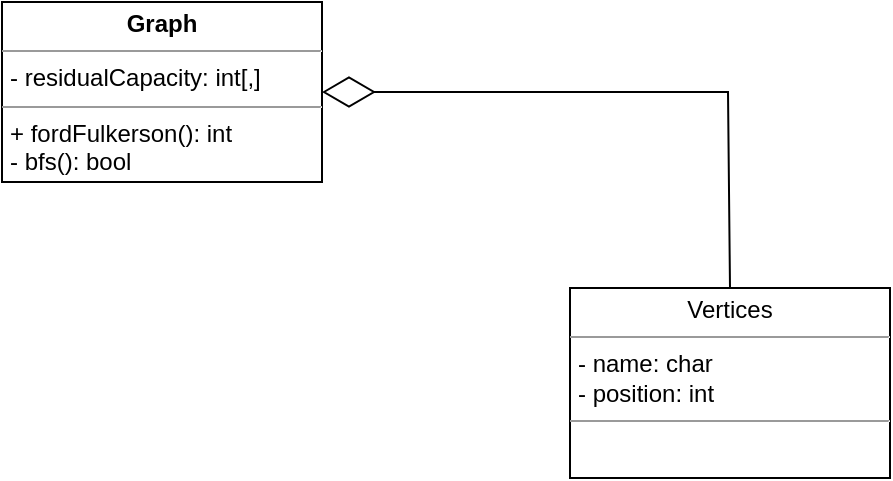 <mxfile version="12.1.7" type="device" pages="2"><diagram id="DnCk_0mSEzOWGF-JRL8x" name="Page-1"><mxGraphModel dx="1392" dy="722" grid="0" gridSize="10" guides="1" tooltips="1" connect="1" arrows="1" fold="1" page="1" pageScale="1" pageWidth="827" pageHeight="1169" math="0" shadow="0"><root><mxCell id="0"/><mxCell id="1" parent="0"/><mxCell id="WgxhPuPm25IXaY8rM-F2-1" value="&lt;p style=&quot;margin: 0px ; margin-top: 4px ; text-align: center&quot;&gt;&lt;b&gt;Graph&lt;/b&gt;&lt;/p&gt;&lt;hr size=&quot;1&quot;&gt;&lt;p style=&quot;margin: 0px ; margin-left: 4px&quot;&gt;- residualCapacity: int[,]&lt;/p&gt;&lt;hr size=&quot;1&quot;&gt;&lt;p style=&quot;margin: 0px ; margin-left: 4px&quot;&gt;+ fordFulkerson(): int&lt;/p&gt;&lt;p style=&quot;margin: 0px ; margin-left: 4px&quot;&gt;- bfs(): bool&lt;br&gt;&lt;/p&gt;" style="verticalAlign=top;align=left;overflow=fill;fontSize=12;fontFamily=Helvetica;html=1;" parent="1" vertex="1"><mxGeometry x="304" y="186" width="160" height="90" as="geometry"/></mxCell><mxCell id="WgxhPuPm25IXaY8rM-F2-2" value="&lt;p style=&quot;margin: 0px ; margin-top: 4px ; text-align: center&quot;&gt;Vertices &lt;/p&gt;&lt;hr size=&quot;1&quot;&gt;&lt;p style=&quot;margin: 0px ; margin-left: 4px&quot;&gt;- name: char&lt;/p&gt;&lt;p style=&quot;margin: 0px ; margin-left: 4px&quot;&gt;- position: int&lt;br&gt;&lt;/p&gt;&lt;hr size=&quot;1&quot;&gt;&lt;p style=&quot;margin: 0px ; margin-left: 4px&quot;&gt;&lt;br&gt;&lt;/p&gt;" style="verticalAlign=top;align=left;overflow=fill;fontSize=12;fontFamily=Helvetica;html=1;" parent="1" vertex="1"><mxGeometry x="588" y="329" width="160" height="95" as="geometry"/></mxCell><mxCell id="WgxhPuPm25IXaY8rM-F2-3" value="" style="endArrow=diamondThin;endFill=0;endSize=24;html=1;entryX=1;entryY=0.5;entryDx=0;entryDy=0;exitX=0.5;exitY=0;exitDx=0;exitDy=0;rounded=0;" parent="1" source="WgxhPuPm25IXaY8rM-F2-2" target="WgxhPuPm25IXaY8rM-F2-1" edge="1"><mxGeometry width="160" relative="1" as="geometry"><mxPoint x="304" y="422" as="sourcePoint"/><mxPoint x="464" y="422" as="targetPoint"/><Array as="points"><mxPoint x="667" y="231"/></Array></mxGeometry></mxCell></root></mxGraphModel></diagram><diagram id="pY519058lPVYneRfUzdl" name="Page-2"><mxGraphModel dx="1160" dy="602" grid="0" gridSize="10" guides="1" tooltips="1" connect="1" arrows="1" fold="1" page="1" pageScale="1" pageWidth="827" pageHeight="1169" math="0" shadow="0"><root><mxCell id="ia5X06MQNBD3louQFt9q-0"/><mxCell id="ia5X06MQNBD3louQFt9q-1" parent="ia5X06MQNBD3louQFt9q-0"/><mxCell id="SehW27bHqkqFj5yepH6c-0" value="&lt;p style=&quot;margin: 0px ; margin-top: 4px ; text-align: center&quot;&gt;&lt;b&gt;Graph&lt;/b&gt;&lt;/p&gt;&lt;hr size=&quot;1&quot;&gt;&lt;p style=&quot;margin: 0px ; margin-left: 4px&quot;&gt;- residualCapacity: int[,]&lt;/p&gt;&lt;p style=&quot;margin: 0px ; margin-left: 4px&quot;&gt;- s: Vertices&lt;/p&gt;&lt;p style=&quot;margin: 0px ; margin-left: 4px&quot;&gt;- t: Vertices&lt;/p&gt;&lt;hr size=&quot;1&quot;&gt;&lt;p style=&quot;margin: 0px ; margin-left: 4px&quot;&gt;+ Graph()&lt;/p&gt;&lt;p style=&quot;margin: 0px ; margin-left: 4px&quot;&gt;+ Graph(в matrix: int[,])&lt;/p&gt;&lt;p style=&quot;margin: 0px ; margin-left: 4px&quot;&gt;+&amp;nbsp;&lt;i&gt;findMaxFlow&lt;/i&gt;(): int&lt;/p&gt;&lt;p style=&quot;margin: 0px ; margin-left: 4px&quot;&gt;- bfs(): bool&lt;br&gt;&lt;/p&gt;" style="verticalAlign=top;align=left;overflow=fill;fontSize=12;fontFamily=Times New Roman;html=1;" parent="ia5X06MQNBD3louQFt9q-1" vertex="1"><mxGeometry x="270" y="180" width="160" height="145" as="geometry"/></mxCell><mxCell id="SehW27bHqkqFj5yepH6c-1" value="&lt;p style=&quot;margin: 0px ; margin-top: 4px ; text-align: center&quot;&gt;&lt;b&gt;Vertices &lt;/b&gt;&lt;/p&gt;&lt;hr size=&quot;1&quot;&gt;&lt;p style=&quot;margin: 0px ; margin-left: 4px&quot;&gt;- name: char&lt;/p&gt;&lt;p style=&quot;margin: 0px ; margin-left: 4px&quot;&gt;- position: int&lt;br&gt;&lt;/p&gt;&lt;hr size=&quot;1&quot;&gt;&lt;p style=&quot;margin: 0px ; margin-left: 4px&quot;&gt;+ Vertices()&lt;/p&gt;&lt;p style=&quot;margin: 0px ; margin-left: 4px&quot;&gt;+ Vertices(в name: char, в position: int)&lt;/p&gt;" style="verticalAlign=top;align=left;overflow=fill;fontSize=12;fontFamily=Times New Roman;html=1;" parent="ia5X06MQNBD3louQFt9q-1" vertex="1"><mxGeometry x="434" y="350" width="201" height="108" as="geometry"/></mxCell><mxCell id="SehW27bHqkqFj5yepH6c-2" value="" style="endArrow=diamondThin;endFill=0;endSize=24;html=1;entryX=1;entryY=0.5;entryDx=0;entryDy=0;exitX=0.5;exitY=0;exitDx=0;exitDy=0;rounded=0;fontFamily=Times New Roman;" parent="ia5X06MQNBD3louQFt9q-1" source="SehW27bHqkqFj5yepH6c-1" target="SehW27bHqkqFj5yepH6c-0" edge="1"><mxGeometry width="160" relative="1" as="geometry"><mxPoint x="304" y="422" as="sourcePoint"/><mxPoint x="464" y="422" as="targetPoint"/><Array as="points"><mxPoint x="534" y="253"/></Array></mxGeometry></mxCell><mxCell id="SehW27bHqkqFj5yepH6c-4" value="&lt;p style=&quot;margin: 0px ; margin-top: 4px ; text-align: center&quot;&gt;&lt;i&gt;&amp;lt;&amp;lt;Interface&amp;gt;&amp;gt;&lt;/i&gt;&lt;br&gt;&lt;b&gt;IFlow&lt;/b&gt;&lt;/p&gt;&lt;hr size=&quot;1&quot;&gt;&lt;p style=&quot;margin: 0px ; margin-left: 4px&quot;&gt;&lt;br&gt;&lt;/p&gt;&lt;hr size=&quot;1&quot;&gt;&lt;p style=&quot;margin: 0px ; margin-left: 4px&quot;&gt;+ &lt;i&gt;findMaxFlow&lt;/i&gt;(): int&lt;br&gt;&lt;/p&gt;" style="verticalAlign=top;align=left;overflow=fill;fontSize=12;fontFamily=Times New Roman;html=1;" parent="ia5X06MQNBD3louQFt9q-1" vertex="1"><mxGeometry x="255" y="16" width="190" height="99" as="geometry"/></mxCell><mxCell id="SehW27bHqkqFj5yepH6c-5" value="" style="endArrow=block;dashed=1;endFill=0;endSize=12;html=1;entryX=0.5;entryY=1;entryDx=0;entryDy=0;exitX=0.5;exitY=0;exitDx=0;exitDy=0;fontFamily=Times New Roman;" parent="ia5X06MQNBD3louQFt9q-1" source="SehW27bHqkqFj5yepH6c-0" target="SehW27bHqkqFj5yepH6c-4" edge="1"><mxGeometry width="160" relative="1" as="geometry"><mxPoint x="255" y="445" as="sourcePoint"/><mxPoint x="415" y="445" as="targetPoint"/></mxGeometry></mxCell></root></mxGraphModel></diagram></mxfile>